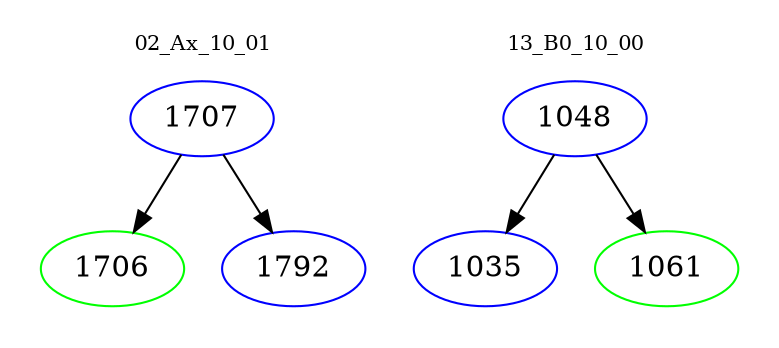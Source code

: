 digraph{
subgraph cluster_0 {
color = white
label = "02_Ax_10_01";
fontsize=10;
T0_1707 [label="1707", color="blue"]
T0_1707 -> T0_1706 [color="black"]
T0_1706 [label="1706", color="green"]
T0_1707 -> T0_1792 [color="black"]
T0_1792 [label="1792", color="blue"]
}
subgraph cluster_1 {
color = white
label = "13_B0_10_00";
fontsize=10;
T1_1048 [label="1048", color="blue"]
T1_1048 -> T1_1035 [color="black"]
T1_1035 [label="1035", color="blue"]
T1_1048 -> T1_1061 [color="black"]
T1_1061 [label="1061", color="green"]
}
}
